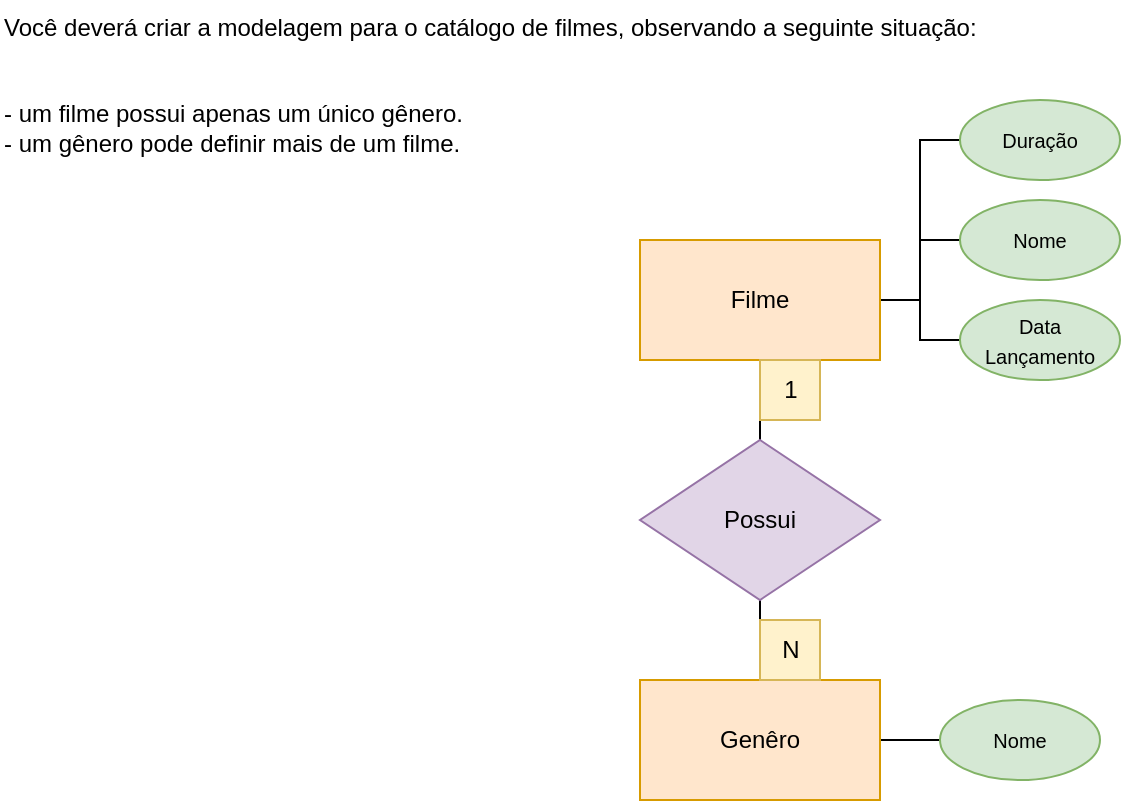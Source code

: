<mxfile version="21.6.5" type="device" pages="7">
  <diagram name="Exercício 1.0" id="_MilLpXzHNdtjUNH8scJ">
    <mxGraphModel dx="1750" dy="915" grid="1" gridSize="10" guides="1" tooltips="1" connect="1" arrows="1" fold="1" page="1" pageScale="1" pageWidth="827" pageHeight="1169" math="0" shadow="0">
      <root>
        <mxCell id="0" />
        <mxCell id="1" parent="0" />
        <mxCell id="G6lXipXRo0yH6Z6lHzOK-14" style="edgeStyle=orthogonalEdgeStyle;rounded=0;orthogonalLoop=1;jettySize=auto;html=1;entryX=0;entryY=0.5;entryDx=0;entryDy=0;endArrow=none;endFill=0;" parent="1" source="G6lXipXRo0yH6Z6lHzOK-1" target="G6lXipXRo0yH6Z6lHzOK-11" edge="1">
          <mxGeometry relative="1" as="geometry" />
        </mxCell>
        <mxCell id="G6lXipXRo0yH6Z6lHzOK-15" style="edgeStyle=orthogonalEdgeStyle;rounded=0;orthogonalLoop=1;jettySize=auto;html=1;entryX=0;entryY=0.5;entryDx=0;entryDy=0;endArrow=none;endFill=0;" parent="1" source="G6lXipXRo0yH6Z6lHzOK-1" target="G6lXipXRo0yH6Z6lHzOK-10" edge="1">
          <mxGeometry relative="1" as="geometry" />
        </mxCell>
        <mxCell id="G6lXipXRo0yH6Z6lHzOK-16" style="edgeStyle=orthogonalEdgeStyle;rounded=0;orthogonalLoop=1;jettySize=auto;html=1;entryX=0;entryY=0.5;entryDx=0;entryDy=0;endArrow=none;endFill=0;" parent="1" source="G6lXipXRo0yH6Z6lHzOK-1" target="G6lXipXRo0yH6Z6lHzOK-13" edge="1">
          <mxGeometry relative="1" as="geometry" />
        </mxCell>
        <mxCell id="G6lXipXRo0yH6Z6lHzOK-1" value="Filme" style="rounded=0;whiteSpace=wrap;html=1;fillColor=#ffe6cc;strokeColor=#d79b00;" parent="1" vertex="1">
          <mxGeometry x="360" y="220" width="120" height="60" as="geometry" />
        </mxCell>
        <mxCell id="G6lXipXRo0yH6Z6lHzOK-7" style="edgeStyle=orthogonalEdgeStyle;rounded=0;orthogonalLoop=1;jettySize=auto;html=1;entryX=0.5;entryY=1;entryDx=0;entryDy=0;endArrow=none;endFill=0;" parent="1" source="G6lXipXRo0yH6Z6lHzOK-2" target="G6lXipXRo0yH6Z6lHzOK-1" edge="1">
          <mxGeometry relative="1" as="geometry" />
        </mxCell>
        <mxCell id="G6lXipXRo0yH6Z6lHzOK-8" style="edgeStyle=orthogonalEdgeStyle;rounded=0;orthogonalLoop=1;jettySize=auto;html=1;exitX=0.5;exitY=1;exitDx=0;exitDy=0;entryX=0.5;entryY=0;entryDx=0;entryDy=0;endArrow=none;endFill=0;" parent="1" source="G6lXipXRo0yH6Z6lHzOK-2" target="G6lXipXRo0yH6Z6lHzOK-3" edge="1">
          <mxGeometry relative="1" as="geometry" />
        </mxCell>
        <mxCell id="G6lXipXRo0yH6Z6lHzOK-2" value="Possui" style="rhombus;whiteSpace=wrap;html=1;fillColor=#e1d5e7;strokeColor=#9673a6;" parent="1" vertex="1">
          <mxGeometry x="360" y="320" width="120" height="80" as="geometry" />
        </mxCell>
        <mxCell id="G6lXipXRo0yH6Z6lHzOK-18" style="edgeStyle=orthogonalEdgeStyle;rounded=0;orthogonalLoop=1;jettySize=auto;html=1;entryX=0;entryY=0.5;entryDx=0;entryDy=0;endArrow=none;endFill=0;" parent="1" source="G6lXipXRo0yH6Z6lHzOK-3" target="G6lXipXRo0yH6Z6lHzOK-17" edge="1">
          <mxGeometry relative="1" as="geometry" />
        </mxCell>
        <mxCell id="G6lXipXRo0yH6Z6lHzOK-3" value="Genêro" style="rounded=0;whiteSpace=wrap;html=1;fillColor=#ffe6cc;strokeColor=#d79b00;" parent="1" vertex="1">
          <mxGeometry x="360" y="440" width="120" height="60" as="geometry" />
        </mxCell>
        <mxCell id="G6lXipXRo0yH6Z6lHzOK-10" value="&lt;font style=&quot;font-size: 10px;&quot;&gt;Data Lançamento&lt;/font&gt;" style="ellipse;whiteSpace=wrap;html=1;fillColor=#d5e8d4;strokeColor=#82b366;" parent="1" vertex="1">
          <mxGeometry x="520" y="250" width="80" height="40" as="geometry" />
        </mxCell>
        <mxCell id="G6lXipXRo0yH6Z6lHzOK-11" value="&lt;font style=&quot;font-size: 10px;&quot;&gt;Nome&lt;/font&gt;" style="ellipse;whiteSpace=wrap;html=1;fillColor=#d5e8d4;strokeColor=#82b366;" parent="1" vertex="1">
          <mxGeometry x="520" y="200" width="80" height="40" as="geometry" />
        </mxCell>
        <mxCell id="G6lXipXRo0yH6Z6lHzOK-12" value="Você deverá criar a modelagem para o catálogo de filmes, observando a seguinte situação:&#xa;&#xa;&#xa;- um filme possui apenas um único gênero.&#xa;- um gênero pode definir mais de um filme." style="text;whiteSpace=wrap;" parent="1" vertex="1">
          <mxGeometry x="40" y="100" width="490" height="100" as="geometry" />
        </mxCell>
        <mxCell id="G6lXipXRo0yH6Z6lHzOK-13" value="&lt;span style=&quot;font-size: 10px;&quot;&gt;Duração&lt;/span&gt;" style="ellipse;whiteSpace=wrap;html=1;fillColor=#d5e8d4;strokeColor=#82b366;" parent="1" vertex="1">
          <mxGeometry x="520" y="150" width="80" height="40" as="geometry" />
        </mxCell>
        <mxCell id="G6lXipXRo0yH6Z6lHzOK-17" value="&lt;font style=&quot;font-size: 10px;&quot;&gt;Nome&lt;/font&gt;" style="ellipse;whiteSpace=wrap;html=1;fillColor=#d5e8d4;strokeColor=#82b366;" parent="1" vertex="1">
          <mxGeometry x="510" y="450" width="80" height="40" as="geometry" />
        </mxCell>
        <mxCell id="G6lXipXRo0yH6Z6lHzOK-19" value="1" style="text;html=1;align=center;verticalAlign=middle;resizable=0;points=[];autosize=1;strokeColor=#d6b656;fillColor=#fff2cc;" parent="1" vertex="1">
          <mxGeometry x="420" y="280" width="30" height="30" as="geometry" />
        </mxCell>
        <mxCell id="G6lXipXRo0yH6Z6lHzOK-20" value="N" style="text;html=1;align=center;verticalAlign=middle;resizable=0;points=[];autosize=1;strokeColor=#d6b656;fillColor=#fff2cc;" parent="1" vertex="1">
          <mxGeometry x="420" y="410" width="30" height="30" as="geometry" />
        </mxCell>
      </root>
    </mxGraphModel>
  </diagram>
  <diagram id="0at_4rakV3we78lnPThB" name="Exercício 1.1">
    <mxGraphModel dx="1500" dy="784" grid="1" gridSize="10" guides="1" tooltips="1" connect="1" arrows="1" fold="1" page="1" pageScale="1" pageWidth="827" pageHeight="1169" math="0" shadow="0">
      <root>
        <mxCell id="0" />
        <mxCell id="1" parent="0" />
        <mxCell id="7b-zn7ANZq6Qb3BuOmxf-1" value="Construa a modelagem que represente pessoas e seus dados, observando que:&#xa;&#xa;&#xa;- uma pessoa pode ter vários telefones e vários emails, porém, pode possuir somente uma CNH.&#xa;&#xa;&#xa;DQL&#xa;&#xa;&#xa;- listar as pessoas em ordem alfabética reversa, mostrando seus telefones, seus e-mails e suas CNHs" style="text;whiteSpace=wrap;" parent="1" vertex="1">
          <mxGeometry x="50" y="40" width="560" height="180" as="geometry" />
        </mxCell>
        <mxCell id="xHnOT9QTdaAPmauZby4j-7" style="edgeStyle=orthogonalEdgeStyle;rounded=0;orthogonalLoop=1;jettySize=auto;html=1;entryX=0;entryY=0.5;entryDx=0;entryDy=0;endArrow=none;endFill=0;" edge="1" parent="1" source="7b-zn7ANZq6Qb3BuOmxf-2" target="xHnOT9QTdaAPmauZby4j-6">
          <mxGeometry relative="1" as="geometry" />
        </mxCell>
        <mxCell id="xHnOT9QTdaAPmauZby4j-13" style="edgeStyle=orthogonalEdgeStyle;rounded=0;orthogonalLoop=1;jettySize=auto;html=1;entryX=0.5;entryY=1;entryDx=0;entryDy=0;endArrow=none;endFill=0;" edge="1" parent="1" source="7b-zn7ANZq6Qb3BuOmxf-2" target="xHnOT9QTdaAPmauZby4j-12">
          <mxGeometry relative="1" as="geometry" />
        </mxCell>
        <mxCell id="7b-zn7ANZq6Qb3BuOmxf-2" value="Pessoa" style="rounded=0;whiteSpace=wrap;html=1;fillColor=#ffe6cc;strokeColor=#d79b00;" parent="1" vertex="1">
          <mxGeometry x="60" y="310" width="160" height="80" as="geometry" />
        </mxCell>
        <mxCell id="7b-zn7ANZq6Qb3BuOmxf-6" style="edgeStyle=orthogonalEdgeStyle;rounded=0;orthogonalLoop=1;jettySize=auto;html=1;entryX=0.5;entryY=1;entryDx=0;entryDy=0;endArrow=none;endFill=0;" parent="1" source="7b-zn7ANZq6Qb3BuOmxf-4" target="7b-zn7ANZq6Qb3BuOmxf-2" edge="1">
          <mxGeometry relative="1" as="geometry" />
        </mxCell>
        <mxCell id="xHnOT9QTdaAPmauZby4j-3" style="edgeStyle=orthogonalEdgeStyle;rounded=0;orthogonalLoop=1;jettySize=auto;html=1;entryX=0.5;entryY=0;entryDx=0;entryDy=0;endArrow=none;endFill=0;" edge="1" parent="1" source="7b-zn7ANZq6Qb3BuOmxf-4" target="xHnOT9QTdaAPmauZby4j-1">
          <mxGeometry relative="1" as="geometry" />
        </mxCell>
        <mxCell id="7b-zn7ANZq6Qb3BuOmxf-4" value="Possuí" style="rhombus;whiteSpace=wrap;html=1;fillColor=#e1d5e7;strokeColor=#9673a6;" parent="1" vertex="1">
          <mxGeometry x="80" y="430" width="120" height="80" as="geometry" />
        </mxCell>
        <mxCell id="7b-zn7ANZq6Qb3BuOmxf-12" value="1" style="text;html=1;align=center;verticalAlign=middle;resizable=0;points=[];autosize=1;strokeColor=#d6b656;fillColor=#fff2cc;" parent="1" vertex="1">
          <mxGeometry x="150" y="390" width="30" height="30" as="geometry" />
        </mxCell>
        <mxCell id="xHnOT9QTdaAPmauZby4j-1" value="Telefone" style="rounded=0;whiteSpace=wrap;html=1;fillColor=#ffe6cc;strokeColor=#d79b00;" vertex="1" parent="1">
          <mxGeometry x="60" y="550" width="160" height="80" as="geometry" />
        </mxCell>
        <mxCell id="xHnOT9QTdaAPmauZby4j-5" value="n" style="text;html=1;align=center;verticalAlign=middle;resizable=0;points=[];autosize=1;strokeColor=#d6b656;fillColor=#fff2cc;" vertex="1" parent="1">
          <mxGeometry x="150" y="520" width="30" height="30" as="geometry" />
        </mxCell>
        <mxCell id="xHnOT9QTdaAPmauZby4j-9" style="edgeStyle=orthogonalEdgeStyle;rounded=0;orthogonalLoop=1;jettySize=auto;html=1;entryX=0;entryY=0.5;entryDx=0;entryDy=0;endArrow=none;endFill=0;" edge="1" parent="1" source="xHnOT9QTdaAPmauZby4j-6" target="xHnOT9QTdaAPmauZby4j-8">
          <mxGeometry relative="1" as="geometry" />
        </mxCell>
        <mxCell id="xHnOT9QTdaAPmauZby4j-6" value="Possuí" style="rhombus;whiteSpace=wrap;html=1;fillColor=#e1d5e7;strokeColor=#9673a6;" vertex="1" parent="1">
          <mxGeometry x="260" y="310" width="120" height="80" as="geometry" />
        </mxCell>
        <mxCell id="xHnOT9QTdaAPmauZby4j-8" value="Email" style="rounded=0;whiteSpace=wrap;html=1;fillColor=#ffe6cc;strokeColor=#d79b00;" vertex="1" parent="1">
          <mxGeometry x="420" y="310" width="160" height="80" as="geometry" />
        </mxCell>
        <mxCell id="xHnOT9QTdaAPmauZby4j-10" value="1" style="text;html=1;align=center;verticalAlign=middle;resizable=0;points=[];autosize=1;strokeColor=#d6b656;fillColor=#fff2cc;" vertex="1" parent="1">
          <mxGeometry x="220" y="360" width="30" height="30" as="geometry" />
        </mxCell>
        <mxCell id="xHnOT9QTdaAPmauZby4j-11" value="n" style="text;html=1;align=center;verticalAlign=middle;resizable=0;points=[];autosize=1;strokeColor=#d6b656;fillColor=#fff2cc;" vertex="1" parent="1">
          <mxGeometry x="390" y="360" width="30" height="30" as="geometry" />
        </mxCell>
        <mxCell id="xHnOT9QTdaAPmauZby4j-12" value="CNH" style="ellipse;whiteSpace=wrap;html=1;fillColor=#d5e8d4;strokeColor=#82b366;" vertex="1" parent="1">
          <mxGeometry x="105" y="230" width="70" height="40" as="geometry" />
        </mxCell>
      </root>
    </mxGraphModel>
  </diagram>
  <diagram id="8qWvO8jRTORzqstNcFLe" name="Exercício 1.2">
    <mxGraphModel dx="2927" dy="982" grid="1" gridSize="10" guides="1" tooltips="1" connect="1" arrows="1" fold="1" page="1" pageScale="1" pageWidth="827" pageHeight="1169" math="0" shadow="0">
      <root>
        <mxCell id="0" />
        <mxCell id="1" parent="0" />
        <mxCell id="9279Y2dlnWFJtDddr8eM-1" value="Construa o Modelo Entidade Relacionamento considerando o seguinte cenário:&#xa;&#xa;&#xa;- uma empresa possui vários veículos&#xa;- um veículo possui marca(gm, ford, fiat), modelo(onix, fiesta, argo) e placa&#xa;- um cliente (cpf, nome) aluga um ou mais veículos&#xa;&#xa;&#xa;DML&#xa;&#xa;&#xa;- um registro de aluguel deve conter qual cliente alugou, o veículo alugado, data de retirada e data de devolução&#xa;&#xa;&#xa;&#xa;&#xa;DQL&#xa;&#xa;&#xa;- listar todos os alugueis mostrando as datas de início e fim, o nome do cliente que alugou e nome do modelo do carro&#xa;- listar os alugueis de um determinado cliente mostrando seu nome, as datas de início e fim e o nome do modelo do carro" style="text;whiteSpace=wrap;" parent="1" vertex="1">
          <mxGeometry x="40" y="40" width="560" height="370" as="geometry" />
        </mxCell>
        <mxCell id="9279Y2dlnWFJtDddr8eM-5" style="edgeStyle=orthogonalEdgeStyle;rounded=0;orthogonalLoop=1;jettySize=auto;html=1;endArrow=none;endFill=0;" parent="1" source="9279Y2dlnWFJtDddr8eM-2" target="9279Y2dlnWFJtDddr8eM-3" edge="1">
          <mxGeometry relative="1" as="geometry" />
        </mxCell>
        <mxCell id="9279Y2dlnWFJtDddr8eM-2" value="Empresa" style="rounded=0;whiteSpace=wrap;html=1;fillColor=#ffe6cc;strokeColor=#d79b00;" parent="1" vertex="1">
          <mxGeometry x="400" y="410" width="120" height="80" as="geometry" />
        </mxCell>
        <mxCell id="9279Y2dlnWFJtDddr8eM-6" style="edgeStyle=orthogonalEdgeStyle;rounded=0;orthogonalLoop=1;jettySize=auto;html=1;entryX=0.5;entryY=0;entryDx=0;entryDy=0;endArrow=none;endFill=0;" parent="1" source="9279Y2dlnWFJtDddr8eM-3" target="9279Y2dlnWFJtDddr8eM-4" edge="1">
          <mxGeometry relative="1" as="geometry" />
        </mxCell>
        <mxCell id="9279Y2dlnWFJtDddr8eM-3" value="Possuí" style="rhombus;whiteSpace=wrap;html=1;fillColor=#e1d5e7;strokeColor=#9673a6;" parent="1" vertex="1">
          <mxGeometry x="400" y="530" width="120" height="80" as="geometry" />
        </mxCell>
        <mxCell id="GcBuf2Ccoyu3AMxnFYP--5" style="edgeStyle=orthogonalEdgeStyle;rounded=0;orthogonalLoop=1;jettySize=auto;html=1;entryX=0.5;entryY=0;entryDx=0;entryDy=0;endArrow=none;endFill=0;" edge="1" parent="1" source="9279Y2dlnWFJtDddr8eM-4" target="GcBuf2Ccoyu3AMxnFYP--4">
          <mxGeometry relative="1" as="geometry" />
        </mxCell>
        <mxCell id="GcBuf2Ccoyu3AMxnFYP--7" style="edgeStyle=orthogonalEdgeStyle;rounded=0;orthogonalLoop=1;jettySize=auto;html=1;entryX=0;entryY=0.5;entryDx=0;entryDy=0;endArrow=none;endFill=0;" edge="1" parent="1" target="GcBuf2Ccoyu3AMxnFYP--3">
          <mxGeometry relative="1" as="geometry">
            <mxPoint x="510" y="728.0" as="sourcePoint" />
          </mxGeometry>
        </mxCell>
        <mxCell id="GcBuf2Ccoyu3AMxnFYP--22" style="edgeStyle=orthogonalEdgeStyle;rounded=0;orthogonalLoop=1;jettySize=auto;html=1;entryX=0;entryY=0.5;entryDx=0;entryDy=0;endArrow=none;endFill=0;" edge="1" parent="1" source="9279Y2dlnWFJtDddr8eM-4" target="GcBuf2Ccoyu3AMxnFYP--21">
          <mxGeometry relative="1" as="geometry">
            <Array as="points">
              <mxPoint x="550" y="660" />
              <mxPoint x="550" y="640" />
            </Array>
          </mxGeometry>
        </mxCell>
        <mxCell id="9279Y2dlnWFJtDddr8eM-4" value="Veículos" style="rounded=0;whiteSpace=wrap;html=1;fillColor=#ffe6cc;strokeColor=#d79b00;" parent="1" vertex="1">
          <mxGeometry x="400" y="650" width="120" height="80" as="geometry" />
        </mxCell>
        <mxCell id="9279Y2dlnWFJtDddr8eM-14" style="edgeStyle=orthogonalEdgeStyle;rounded=0;orthogonalLoop=1;jettySize=auto;html=1;entryX=0.5;entryY=1;entryDx=0;entryDy=0;endArrow=none;endFill=0;" parent="1" source="9279Y2dlnWFJtDddr8eM-7" target="9279Y2dlnWFJtDddr8eM-11" edge="1">
          <mxGeometry relative="1" as="geometry" />
        </mxCell>
        <mxCell id="9279Y2dlnWFJtDddr8eM-15" style="edgeStyle=orthogonalEdgeStyle;rounded=0;orthogonalLoop=1;jettySize=auto;html=1;entryX=0.5;entryY=1;entryDx=0;entryDy=0;endArrow=none;endFill=0;" parent="1" source="9279Y2dlnWFJtDddr8eM-7" target="9279Y2dlnWFJtDddr8eM-12" edge="1">
          <mxGeometry relative="1" as="geometry" />
        </mxCell>
        <mxCell id="9279Y2dlnWFJtDddr8eM-7" value="Cliente" style="rounded=0;whiteSpace=wrap;html=1;fillColor=#ffe6cc;strokeColor=#d79b00;" parent="1" vertex="1">
          <mxGeometry x="-280" y="650" width="120" height="80" as="geometry" />
        </mxCell>
        <mxCell id="9279Y2dlnWFJtDddr8eM-9" style="edgeStyle=orthogonalEdgeStyle;rounded=0;orthogonalLoop=1;jettySize=auto;html=1;entryX=0;entryY=0.5;entryDx=0;entryDy=0;endArrow=none;endFill=0;" parent="1" target="9279Y2dlnWFJtDddr8eM-4" edge="1">
          <mxGeometry relative="1" as="geometry">
            <mxPoint x="360" y="690.0" as="sourcePoint" />
          </mxGeometry>
        </mxCell>
        <mxCell id="9279Y2dlnWFJtDddr8eM-11" value="Nome" style="ellipse;whiteSpace=wrap;html=1;fillColor=#d5e8d4;strokeColor=#82b366;" parent="1" vertex="1">
          <mxGeometry x="-320" y="563" width="80" height="40" as="geometry" />
        </mxCell>
        <mxCell id="9279Y2dlnWFJtDddr8eM-12" value="CPF" style="ellipse;whiteSpace=wrap;html=1;fillColor=#d5e8d4;strokeColor=#82b366;" parent="1" vertex="1">
          <mxGeometry x="-200" y="563" width="80" height="40" as="geometry" />
        </mxCell>
        <mxCell id="9279Y2dlnWFJtDddr8eM-22" value="1" style="text;html=1;align=center;verticalAlign=middle;resizable=0;points=[];autosize=1;strokeColor=#d6b656;fillColor=#fff2cc;" parent="1" vertex="1">
          <mxGeometry x="465" y="490" width="30" height="30" as="geometry" />
        </mxCell>
        <mxCell id="9279Y2dlnWFJtDddr8eM-23" value="n" style="text;html=1;align=center;verticalAlign=middle;resizable=0;points=[];autosize=1;strokeColor=#d6b656;fillColor=#fff2cc;" parent="1" vertex="1">
          <mxGeometry x="465" y="620" width="30" height="30" as="geometry" />
        </mxCell>
        <mxCell id="9279Y2dlnWFJtDddr8eM-28" value="1" style="text;html=1;align=center;verticalAlign=middle;resizable=0;points=[];autosize=1;strokeColor=#d6b656;fillColor=#fff2cc;" parent="1" vertex="1">
          <mxGeometry x="-160" y="651" width="30" height="30" as="geometry" />
        </mxCell>
        <mxCell id="9279Y2dlnWFJtDddr8eM-29" value="1" style="text;html=1;align=center;verticalAlign=middle;resizable=0;points=[];autosize=1;strokeColor=#d6b656;fillColor=#fff2cc;" parent="1" vertex="1">
          <mxGeometry x="370" y="658" width="30" height="30" as="geometry" />
        </mxCell>
        <mxCell id="GcBuf2Ccoyu3AMxnFYP--12" style="edgeStyle=orthogonalEdgeStyle;rounded=0;orthogonalLoop=1;jettySize=auto;html=1;entryX=0.5;entryY=0;entryDx=0;entryDy=0;endArrow=none;endFill=0;" edge="1" parent="1" source="GcBuf2Ccoyu3AMxnFYP--1" target="GcBuf2Ccoyu3AMxnFYP--10">
          <mxGeometry relative="1" as="geometry" />
        </mxCell>
        <mxCell id="GcBuf2Ccoyu3AMxnFYP--13" style="edgeStyle=orthogonalEdgeStyle;rounded=0;orthogonalLoop=1;jettySize=auto;html=1;entryX=0.5;entryY=0;entryDx=0;entryDy=0;endArrow=none;endFill=0;" edge="1" parent="1" source="GcBuf2Ccoyu3AMxnFYP--1" target="GcBuf2Ccoyu3AMxnFYP--11">
          <mxGeometry relative="1" as="geometry" />
        </mxCell>
        <mxCell id="GcBuf2Ccoyu3AMxnFYP--14" style="edgeStyle=orthogonalEdgeStyle;rounded=0;orthogonalLoop=1;jettySize=auto;html=1;entryX=0.5;entryY=0;entryDx=0;entryDy=0;endArrow=none;endFill=0;" edge="1" parent="1" source="GcBuf2Ccoyu3AMxnFYP--1" target="GcBuf2Ccoyu3AMxnFYP--9">
          <mxGeometry relative="1" as="geometry" />
        </mxCell>
        <mxCell id="GcBuf2Ccoyu3AMxnFYP--1" value="Modelo" style="rounded=0;whiteSpace=wrap;html=1;fillColor=#ffe6cc;strokeColor=#d79b00;" vertex="1" parent="1">
          <mxGeometry x="400" y="880" width="120" height="80" as="geometry" />
        </mxCell>
        <mxCell id="GcBuf2Ccoyu3AMxnFYP--18" style="edgeStyle=orthogonalEdgeStyle;rounded=0;orthogonalLoop=1;jettySize=auto;html=1;entryX=0;entryY=0.5;entryDx=0;entryDy=0;endArrow=none;endFill=0;" edge="1" parent="1" source="GcBuf2Ccoyu3AMxnFYP--2" target="GcBuf2Ccoyu3AMxnFYP--15">
          <mxGeometry relative="1" as="geometry" />
        </mxCell>
        <mxCell id="GcBuf2Ccoyu3AMxnFYP--19" style="edgeStyle=orthogonalEdgeStyle;rounded=0;orthogonalLoop=1;jettySize=auto;html=1;entryX=0;entryY=0.5;entryDx=0;entryDy=0;endArrow=none;endFill=0;" edge="1" parent="1" source="GcBuf2Ccoyu3AMxnFYP--2" target="GcBuf2Ccoyu3AMxnFYP--17">
          <mxGeometry relative="1" as="geometry" />
        </mxCell>
        <mxCell id="GcBuf2Ccoyu3AMxnFYP--20" style="edgeStyle=orthogonalEdgeStyle;rounded=0;orthogonalLoop=1;jettySize=auto;html=1;entryX=0;entryY=0.5;entryDx=0;entryDy=0;endArrow=none;endFill=0;" edge="1" parent="1" source="GcBuf2Ccoyu3AMxnFYP--2" target="GcBuf2Ccoyu3AMxnFYP--16">
          <mxGeometry relative="1" as="geometry" />
        </mxCell>
        <mxCell id="GcBuf2Ccoyu3AMxnFYP--2" value="Marca" style="rounded=0;whiteSpace=wrap;html=1;fillColor=#ffe6cc;strokeColor=#d79b00;" vertex="1" parent="1">
          <mxGeometry x="710" y="688" width="120" height="80" as="geometry" />
        </mxCell>
        <mxCell id="GcBuf2Ccoyu3AMxnFYP--8" style="edgeStyle=orthogonalEdgeStyle;rounded=0;orthogonalLoop=1;jettySize=auto;html=1;entryX=0;entryY=0.5;entryDx=0;entryDy=0;endArrow=none;endFill=0;" edge="1" parent="1" source="GcBuf2Ccoyu3AMxnFYP--3" target="GcBuf2Ccoyu3AMxnFYP--2">
          <mxGeometry relative="1" as="geometry" />
        </mxCell>
        <mxCell id="GcBuf2Ccoyu3AMxnFYP--3" value="Possui" style="rhombus;whiteSpace=wrap;html=1;fillColor=#e1d5e7;strokeColor=#9673a6;" vertex="1" parent="1">
          <mxGeometry x="550" y="688" width="120" height="80" as="geometry" />
        </mxCell>
        <mxCell id="GcBuf2Ccoyu3AMxnFYP--6" style="edgeStyle=orthogonalEdgeStyle;rounded=0;orthogonalLoop=1;jettySize=auto;html=1;entryX=0.5;entryY=0;entryDx=0;entryDy=0;endArrow=none;endFill=0;" edge="1" parent="1" source="GcBuf2Ccoyu3AMxnFYP--4" target="GcBuf2Ccoyu3AMxnFYP--1">
          <mxGeometry relative="1" as="geometry" />
        </mxCell>
        <mxCell id="GcBuf2Ccoyu3AMxnFYP--4" value="Possui" style="rhombus;whiteSpace=wrap;html=1;fillColor=#e1d5e7;strokeColor=#9673a6;" vertex="1" parent="1">
          <mxGeometry x="400" y="760" width="120" height="80" as="geometry" />
        </mxCell>
        <mxCell id="GcBuf2Ccoyu3AMxnFYP--9" value="Onix" style="ellipse;whiteSpace=wrap;html=1;fillColor=#d5e8d4;strokeColor=#82b366;" vertex="1" parent="1">
          <mxGeometry x="320" y="1000" width="80" height="40" as="geometry" />
        </mxCell>
        <mxCell id="GcBuf2Ccoyu3AMxnFYP--10" value="Fiesta" style="ellipse;whiteSpace=wrap;html=1;fillColor=#d5e8d4;strokeColor=#82b366;" vertex="1" parent="1">
          <mxGeometry x="420" y="1000" width="80" height="40" as="geometry" />
        </mxCell>
        <mxCell id="GcBuf2Ccoyu3AMxnFYP--11" value="Argo" style="ellipse;whiteSpace=wrap;html=1;fillColor=#d5e8d4;strokeColor=#82b366;" vertex="1" parent="1">
          <mxGeometry x="520" y="1000" width="80" height="40" as="geometry" />
        </mxCell>
        <mxCell id="GcBuf2Ccoyu3AMxnFYP--15" value="GM" style="ellipse;whiteSpace=wrap;html=1;fillColor=#d5e8d4;strokeColor=#82b366;" vertex="1" parent="1">
          <mxGeometry x="880" y="708" width="80" height="40" as="geometry" />
        </mxCell>
        <mxCell id="GcBuf2Ccoyu3AMxnFYP--16" value="Ford" style="ellipse;whiteSpace=wrap;html=1;fillColor=#d5e8d4;strokeColor=#82b366;" vertex="1" parent="1">
          <mxGeometry x="880" y="748" width="80" height="40" as="geometry" />
        </mxCell>
        <mxCell id="GcBuf2Ccoyu3AMxnFYP--17" value="Fiat" style="ellipse;whiteSpace=wrap;html=1;fillColor=#d5e8d4;strokeColor=#82b366;" vertex="1" parent="1">
          <mxGeometry x="880" y="668" width="80" height="40" as="geometry" />
        </mxCell>
        <mxCell id="GcBuf2Ccoyu3AMxnFYP--21" value="Placa" style="ellipse;whiteSpace=wrap;html=1;fillColor=#d5e8d4;strokeColor=#82b366;" vertex="1" parent="1">
          <mxGeometry x="580" y="620" width="80" height="40" as="geometry" />
        </mxCell>
        <mxCell id="GcBuf2Ccoyu3AMxnFYP--23" value="n" style="text;html=1;align=center;verticalAlign=middle;resizable=0;points=[];autosize=1;strokeColor=#d6b656;fillColor=#fff2cc;" vertex="1" parent="1">
          <mxGeometry x="520" y="690" width="30" height="30" as="geometry" />
        </mxCell>
        <mxCell id="GcBuf2Ccoyu3AMxnFYP--24" value="1" style="text;html=1;align=center;verticalAlign=middle;resizable=0;points=[];autosize=1;strokeColor=#d6b656;fillColor=#fff2cc;" vertex="1" parent="1">
          <mxGeometry x="680" y="688" width="30" height="30" as="geometry" />
        </mxCell>
        <mxCell id="GcBuf2Ccoyu3AMxnFYP--25" value="n" style="text;html=1;align=center;verticalAlign=middle;resizable=0;points=[];autosize=1;strokeColor=#d6b656;fillColor=#fff2cc;" vertex="1" parent="1">
          <mxGeometry x="465" y="730" width="30" height="30" as="geometry" />
        </mxCell>
        <mxCell id="GcBuf2Ccoyu3AMxnFYP--26" value="1" style="text;html=1;align=center;verticalAlign=middle;resizable=0;points=[];autosize=1;strokeColor=#d6b656;fillColor=#fff2cc;" vertex="1" parent="1">
          <mxGeometry x="465" y="850" width="30" height="30" as="geometry" />
        </mxCell>
        <mxCell id="GcBuf2Ccoyu3AMxnFYP--27" value="Aluguel" style="rounded=0;whiteSpace=wrap;html=1;fillColor=#ffe6cc;strokeColor=#d79b00;" vertex="1" parent="1">
          <mxGeometry x="80" y="650" width="120" height="80" as="geometry" />
        </mxCell>
        <mxCell id="GcBuf2Ccoyu3AMxnFYP--30" style="edgeStyle=orthogonalEdgeStyle;rounded=0;orthogonalLoop=1;jettySize=auto;html=1;endArrow=none;endFill=0;" edge="1" parent="1" source="GcBuf2Ccoyu3AMxnFYP--28" target="GcBuf2Ccoyu3AMxnFYP--27">
          <mxGeometry relative="1" as="geometry" />
        </mxCell>
        <mxCell id="GcBuf2Ccoyu3AMxnFYP--28" value="Possuí" style="rhombus;whiteSpace=wrap;html=1;fillColor=#e1d5e7;strokeColor=#9673a6;" vertex="1" parent="1">
          <mxGeometry x="240" y="650" width="120" height="80" as="geometry" />
        </mxCell>
        <mxCell id="GcBuf2Ccoyu3AMxnFYP--32" style="edgeStyle=orthogonalEdgeStyle;rounded=0;orthogonalLoop=1;jettySize=auto;html=1;entryX=0;entryY=0.5;entryDx=0;entryDy=0;endArrow=none;endFill=0;" edge="1" parent="1" source="GcBuf2Ccoyu3AMxnFYP--31" target="GcBuf2Ccoyu3AMxnFYP--27">
          <mxGeometry relative="1" as="geometry" />
        </mxCell>
        <mxCell id="GcBuf2Ccoyu3AMxnFYP--33" style="edgeStyle=orthogonalEdgeStyle;rounded=0;orthogonalLoop=1;jettySize=auto;html=1;entryX=1;entryY=0.5;entryDx=0;entryDy=0;endArrow=none;endFill=0;" edge="1" parent="1" source="GcBuf2Ccoyu3AMxnFYP--31" target="9279Y2dlnWFJtDddr8eM-7">
          <mxGeometry relative="1" as="geometry" />
        </mxCell>
        <mxCell id="GcBuf2Ccoyu3AMxnFYP--31" value="Possuí" style="rhombus;whiteSpace=wrap;html=1;fillColor=#e1d5e7;strokeColor=#9673a6;" vertex="1" parent="1">
          <mxGeometry x="-80" y="650" width="120" height="80" as="geometry" />
        </mxCell>
        <mxCell id="GcBuf2Ccoyu3AMxnFYP--34" value="n" style="text;html=1;align=center;verticalAlign=middle;resizable=0;points=[];autosize=1;strokeColor=#d6b656;fillColor=#fff2cc;" vertex="1" parent="1">
          <mxGeometry x="200" y="658" width="30" height="30" as="geometry" />
        </mxCell>
        <mxCell id="GcBuf2Ccoyu3AMxnFYP--35" value="n" style="text;html=1;align=center;verticalAlign=middle;resizable=0;points=[];autosize=1;strokeColor=#d6b656;fillColor=#fff2cc;" vertex="1" parent="1">
          <mxGeometry x="50" y="658" width="30" height="30" as="geometry" />
        </mxCell>
      </root>
    </mxGraphModel>
  </diagram>
  <diagram id="7YqHkjPcy5GHn5s1zZcq" name="Exercício 1.3">
    <mxGraphModel dx="1235" dy="646" grid="1" gridSize="10" guides="1" tooltips="1" connect="1" arrows="1" fold="1" page="1" pageScale="1" pageWidth="827" pageHeight="1169" math="0" shadow="0">
      <root>
        <mxCell id="0" />
        <mxCell id="1" parent="0" />
        <mxCell id="nDyF00STvOVcWpDJN21p-1" value="Uma clínica veterinária deseja cadastrar os pets que são atendidos em seu local.&#xa;&#xa;&#xa;- a clínica contém um endereço;&#xa;- os pets deverão ter nome, data de nascimento, tipo de pet;&#xa;- os pets deverão ter raça;&#xa;- os pets deverão ter donos;&#xa;- a clínica deseja cadastrar seus veterinários e todo atendimento de pet será feito por um veterinário;&#xa;&#xa;&#xa;DML&#xa;&#xa;&#xa;- cada atendimento deve registrar qual veterinário atendeu, qual pet foi atendido, descrição da consulta e data da consulta&#xa;&#xa;&#xa;DQL&#xa;&#xa;&#xa;- listar todos os veterinários (nome e CRMV) de uma clínica (razão social)&#xa;- listar todas as raças que começam com a letra S&#xa;- listar todos os tipos de pet que terminam com a letra O&#xa;- listar todos os pets mostrando os nomes dos seus donos&#xa;- listar todos os atendimentos mostrando o nome do veterinário que atendeu, o nome, a raça e o tipo do pet que foi atendido, o nome do dono do pet e o nome da clínica onde o pet foi atendido" style="text;whiteSpace=wrap;" parent="1" vertex="1">
          <mxGeometry x="35" y="150" width="560" height="410" as="geometry" />
        </mxCell>
        <mxCell id="oYOmfbtj0ZOXrMESxxdo-28" style="edgeStyle=orthogonalEdgeStyle;rounded=0;orthogonalLoop=1;jettySize=auto;html=1;entryX=0.5;entryY=0;entryDx=0;entryDy=0;endArrow=none;endFill=0;" edge="1" parent="1" source="nDyF00STvOVcWpDJN21p-3" target="oYOmfbtj0ZOXrMESxxdo-27">
          <mxGeometry relative="1" as="geometry" />
        </mxCell>
        <mxCell id="nDyF00STvOVcWpDJN21p-3" value="Clínica" style="rounded=0;whiteSpace=wrap;html=1;fillColor=#ffe6cc;strokeColor=#d79b00;" parent="1" vertex="1">
          <mxGeometry x="674" y="490" width="120" height="80" as="geometry" />
        </mxCell>
        <mxCell id="nDyF00STvOVcWpDJN21p-12" style="edgeStyle=orthogonalEdgeStyle;rounded=0;orthogonalLoop=1;jettySize=auto;html=1;entryX=0.5;entryY=1;entryDx=0;entryDy=0;endArrow=none;endFill=0;" parent="1" source="nDyF00STvOVcWpDJN21p-6" edge="1">
          <mxGeometry relative="1" as="geometry">
            <mxPoint x="380" y="520" as="targetPoint" />
          </mxGeometry>
        </mxCell>
        <mxCell id="nDyF00STvOVcWpDJN21p-13" style="edgeStyle=orthogonalEdgeStyle;rounded=0;orthogonalLoop=1;jettySize=auto;html=1;entryX=0.5;entryY=1;entryDx=0;entryDy=0;endArrow=none;endFill=0;" parent="1" source="nDyF00STvOVcWpDJN21p-6" edge="1">
          <mxGeometry relative="1" as="geometry">
            <mxPoint x="460" y="520" as="targetPoint" />
          </mxGeometry>
        </mxCell>
        <mxCell id="oYOmfbtj0ZOXrMESxxdo-13" style="edgeStyle=orthogonalEdgeStyle;rounded=0;orthogonalLoop=1;jettySize=auto;html=1;entryX=1;entryY=0.5;entryDx=0;entryDy=0;endArrow=none;endFill=0;" edge="1" parent="1" source="mbJqJyFQEeLSH4pm87oj-2" target="oYOmfbtj0ZOXrMESxxdo-11">
          <mxGeometry relative="1" as="geometry">
            <Array as="points">
              <mxPoint x="340" y="1030" />
              <mxPoint x="340" y="1090" />
            </Array>
          </mxGeometry>
        </mxCell>
        <mxCell id="oYOmfbtj0ZOXrMESxxdo-19" style="edgeStyle=orthogonalEdgeStyle;rounded=0;orthogonalLoop=1;jettySize=auto;html=1;entryX=0.5;entryY=0;entryDx=0;entryDy=0;endArrow=none;endFill=0;" edge="1" parent="1" target="oYOmfbtj0ZOXrMESxxdo-18">
          <mxGeometry relative="1" as="geometry">
            <mxPoint x="374.0" y="1050" as="sourcePoint" />
          </mxGeometry>
        </mxCell>
        <mxCell id="oYOmfbtj0ZOXrMESxxdo-23" style="edgeStyle=orthogonalEdgeStyle;rounded=0;orthogonalLoop=1;jettySize=auto;html=1;entryX=0.5;entryY=1;entryDx=0;entryDy=0;endArrow=none;endFill=0;" edge="1" parent="1" source="mbJqJyFQEeLSH4pm87oj-2" target="oYOmfbtj0ZOXrMESxxdo-7">
          <mxGeometry relative="1" as="geometry" />
        </mxCell>
        <mxCell id="oYOmfbtj0ZOXrMESxxdo-24" style="edgeStyle=orthogonalEdgeStyle;rounded=0;orthogonalLoop=1;jettySize=auto;html=1;entryX=0.5;entryY=1;entryDx=0;entryDy=0;endArrow=none;endFill=0;" edge="1" parent="1" source="mbJqJyFQEeLSH4pm87oj-2" target="oYOmfbtj0ZOXrMESxxdo-6">
          <mxGeometry relative="1" as="geometry" />
        </mxCell>
        <mxCell id="oYOmfbtj0ZOXrMESxxdo-38" style="edgeStyle=orthogonalEdgeStyle;rounded=0;orthogonalLoop=1;jettySize=auto;html=1;entryX=1;entryY=0.5;entryDx=0;entryDy=0;endArrow=none;endFill=0;" edge="1" parent="1" source="mbJqJyFQEeLSH4pm87oj-2" target="oYOmfbtj0ZOXrMESxxdo-10">
          <mxGeometry relative="1" as="geometry" />
        </mxCell>
        <mxCell id="mbJqJyFQEeLSH4pm87oj-2" value="Pets" style="rounded=0;whiteSpace=wrap;html=1;fillColor=#ffe6cc;strokeColor=#d79b00;" parent="1" vertex="1">
          <mxGeometry x="354" y="970" width="120" height="80" as="geometry" />
        </mxCell>
        <mxCell id="oYOmfbtj0ZOXrMESxxdo-5" style="edgeStyle=orthogonalEdgeStyle;rounded=0;orthogonalLoop=1;jettySize=auto;html=1;entryX=0.5;entryY=0;entryDx=0;entryDy=0;endArrow=none;endFill=0;" edge="1" parent="1" source="oYOmfbtj0ZOXrMESxxdo-4" target="nDyF00STvOVcWpDJN21p-3">
          <mxGeometry relative="1" as="geometry" />
        </mxCell>
        <mxCell id="oYOmfbtj0ZOXrMESxxdo-4" value="Endereço" style="ellipse;whiteSpace=wrap;html=1;fillColor=#d5e8d4;strokeColor=#82b366;" vertex="1" parent="1">
          <mxGeometry x="694" y="410" width="80" height="40" as="geometry" />
        </mxCell>
        <mxCell id="oYOmfbtj0ZOXrMESxxdo-6" value="Nome" style="ellipse;whiteSpace=wrap;html=1;fillColor=#d5e8d4;strokeColor=#82b366;" vertex="1" parent="1">
          <mxGeometry x="414" y="890" width="80" height="40" as="geometry" />
        </mxCell>
        <mxCell id="oYOmfbtj0ZOXrMESxxdo-7" value="Data Nascimento" style="ellipse;whiteSpace=wrap;html=1;fillColor=#d5e8d4;strokeColor=#82b366;" vertex="1" parent="1">
          <mxGeometry x="324" y="890" width="80" height="40" as="geometry" />
        </mxCell>
        <mxCell id="oYOmfbtj0ZOXrMESxxdo-8" value="Tipo Pet" style="rounded=0;whiteSpace=wrap;html=1;fillColor=#ffe6cc;strokeColor=#d79b00;" vertex="1" parent="1">
          <mxGeometry x="34" y="930" width="120" height="80" as="geometry" />
        </mxCell>
        <mxCell id="oYOmfbtj0ZOXrMESxxdo-9" value="Raça" style="rounded=0;whiteSpace=wrap;html=1;fillColor=#ffe6cc;strokeColor=#d79b00;" vertex="1" parent="1">
          <mxGeometry x="34" y="1050" width="120" height="80" as="geometry" />
        </mxCell>
        <mxCell id="oYOmfbtj0ZOXrMESxxdo-14" style="edgeStyle=orthogonalEdgeStyle;rounded=0;orthogonalLoop=1;jettySize=auto;html=1;entryX=1;entryY=0.5;entryDx=0;entryDy=0;endArrow=none;endFill=0;" edge="1" parent="1" source="oYOmfbtj0ZOXrMESxxdo-10" target="oYOmfbtj0ZOXrMESxxdo-8">
          <mxGeometry relative="1" as="geometry" />
        </mxCell>
        <mxCell id="oYOmfbtj0ZOXrMESxxdo-10" value="Possui" style="rhombus;whiteSpace=wrap;html=1;fillColor=#e1d5e7;strokeColor=#9673a6;" vertex="1" parent="1">
          <mxGeometry x="194" y="930" width="120" height="80" as="geometry" />
        </mxCell>
        <mxCell id="oYOmfbtj0ZOXrMESxxdo-15" style="edgeStyle=orthogonalEdgeStyle;rounded=0;orthogonalLoop=1;jettySize=auto;html=1;entryX=1;entryY=0.5;entryDx=0;entryDy=0;endArrow=none;endFill=0;" edge="1" parent="1" source="oYOmfbtj0ZOXrMESxxdo-11" target="oYOmfbtj0ZOXrMESxxdo-9">
          <mxGeometry relative="1" as="geometry" />
        </mxCell>
        <mxCell id="oYOmfbtj0ZOXrMESxxdo-11" value="Possui" style="rhombus;whiteSpace=wrap;html=1;fillColor=#e1d5e7;strokeColor=#9673a6;" vertex="1" parent="1">
          <mxGeometry x="194" y="1050" width="120" height="80" as="geometry" />
        </mxCell>
        <mxCell id="oYOmfbtj0ZOXrMESxxdo-21" style="edgeStyle=orthogonalEdgeStyle;rounded=0;orthogonalLoop=1;jettySize=auto;html=1;entryX=0.5;entryY=0;entryDx=0;entryDy=0;endArrow=none;endFill=0;" edge="1" parent="1" source="oYOmfbtj0ZOXrMESxxdo-18" target="oYOmfbtj0ZOXrMESxxdo-20">
          <mxGeometry relative="1" as="geometry" />
        </mxCell>
        <mxCell id="oYOmfbtj0ZOXrMESxxdo-18" value="Possui" style="rhombus;whiteSpace=wrap;html=1;fillColor=#e1d5e7;strokeColor=#9673a6;" vertex="1" parent="1">
          <mxGeometry x="314" y="1090" width="120" height="80" as="geometry" />
        </mxCell>
        <mxCell id="oYOmfbtj0ZOXrMESxxdo-20" value="Dono" style="rounded=0;whiteSpace=wrap;html=1;fillColor=#ffe6cc;strokeColor=#d79b00;" vertex="1" parent="1">
          <mxGeometry x="314" y="1210" width="120" height="80" as="geometry" />
        </mxCell>
        <mxCell id="oYOmfbtj0ZOXrMESxxdo-29" style="edgeStyle=orthogonalEdgeStyle;rounded=0;orthogonalLoop=1;jettySize=auto;html=1;entryX=0.5;entryY=0;entryDx=0;entryDy=0;endArrow=none;endFill=0;" edge="1" parent="1" source="oYOmfbtj0ZOXrMESxxdo-27">
          <mxGeometry relative="1" as="geometry">
            <mxPoint x="734" y="730" as="targetPoint" />
          </mxGeometry>
        </mxCell>
        <mxCell id="oYOmfbtj0ZOXrMESxxdo-27" value="Cadastrar" style="rhombus;whiteSpace=wrap;html=1;fillColor=#e1d5e7;strokeColor=#9673a6;" vertex="1" parent="1">
          <mxGeometry x="674" y="610" width="120" height="80" as="geometry" />
        </mxCell>
        <mxCell id="oYOmfbtj0ZOXrMESxxdo-33" style="edgeStyle=orthogonalEdgeStyle;rounded=0;orthogonalLoop=1;jettySize=auto;html=1;entryX=0.5;entryY=0;entryDx=0;entryDy=0;endArrow=none;endFill=0;" edge="1" parent="1" source="oYOmfbtj0ZOXrMESxxdo-30" target="oYOmfbtj0ZOXrMESxxdo-31">
          <mxGeometry relative="1" as="geometry" />
        </mxCell>
        <mxCell id="oYOmfbtj0ZOXrMESxxdo-30" value="Veterinário" style="rounded=0;whiteSpace=wrap;html=1;fillColor=#ffe6cc;strokeColor=#d79b00;" vertex="1" parent="1">
          <mxGeometry x="674" y="730" width="120" height="80" as="geometry" />
        </mxCell>
        <mxCell id="oYOmfbtj0ZOXrMESxxdo-34" style="edgeStyle=orthogonalEdgeStyle;rounded=0;orthogonalLoop=1;jettySize=auto;html=1;entryX=0.5;entryY=0;entryDx=0;entryDy=0;endArrow=none;endFill=0;" edge="1" parent="1" source="oYOmfbtj0ZOXrMESxxdo-31" target="oYOmfbtj0ZOXrMESxxdo-32">
          <mxGeometry relative="1" as="geometry" />
        </mxCell>
        <mxCell id="oYOmfbtj0ZOXrMESxxdo-31" value="Possui" style="rhombus;whiteSpace=wrap;html=1;fillColor=#e1d5e7;strokeColor=#9673a6;" vertex="1" parent="1">
          <mxGeometry x="674" y="850" width="120" height="80" as="geometry" />
        </mxCell>
        <mxCell id="oYOmfbtj0ZOXrMESxxdo-32" value="Atendimento" style="rounded=0;whiteSpace=wrap;html=1;fillColor=#ffe6cc;strokeColor=#d79b00;" vertex="1" parent="1">
          <mxGeometry x="674" y="970" width="120" height="80" as="geometry" />
        </mxCell>
        <mxCell id="oYOmfbtj0ZOXrMESxxdo-36" style="edgeStyle=orthogonalEdgeStyle;rounded=0;orthogonalLoop=1;jettySize=auto;html=1;entryX=0;entryY=0.5;entryDx=0;entryDy=0;endArrow=none;endFill=0;" edge="1" parent="1" source="oYOmfbtj0ZOXrMESxxdo-35" target="oYOmfbtj0ZOXrMESxxdo-32">
          <mxGeometry relative="1" as="geometry" />
        </mxCell>
        <mxCell id="oYOmfbtj0ZOXrMESxxdo-37" style="edgeStyle=orthogonalEdgeStyle;rounded=0;orthogonalLoop=1;jettySize=auto;html=1;entryX=1;entryY=0.5;entryDx=0;entryDy=0;endArrow=none;endFill=0;" edge="1" parent="1" source="oYOmfbtj0ZOXrMESxxdo-35" target="mbJqJyFQEeLSH4pm87oj-2">
          <mxGeometry relative="1" as="geometry" />
        </mxCell>
        <mxCell id="oYOmfbtj0ZOXrMESxxdo-35" value="Possui" style="rhombus;whiteSpace=wrap;html=1;fillColor=#e1d5e7;strokeColor=#9673a6;" vertex="1" parent="1">
          <mxGeometry x="514" y="970" width="120" height="80" as="geometry" />
        </mxCell>
        <mxCell id="oYOmfbtj0ZOXrMESxxdo-39" value="1" style="text;html=1;align=center;verticalAlign=middle;resizable=0;points=[];autosize=1;strokeColor=none;fillColor=none;" vertex="1" parent="1">
          <mxGeometry x="735" y="570" width="30" height="30" as="geometry" />
        </mxCell>
        <mxCell id="oYOmfbtj0ZOXrMESxxdo-40" value="n" style="text;html=1;align=center;verticalAlign=middle;resizable=0;points=[];autosize=1;strokeColor=none;fillColor=none;" vertex="1" parent="1">
          <mxGeometry x="735" y="700" width="30" height="30" as="geometry" />
        </mxCell>
        <mxCell id="oYOmfbtj0ZOXrMESxxdo-41" value="1" style="text;html=1;align=center;verticalAlign=middle;resizable=0;points=[];autosize=1;strokeColor=none;fillColor=none;" vertex="1" parent="1">
          <mxGeometry x="735" y="810" width="30" height="30" as="geometry" />
        </mxCell>
        <mxCell id="oYOmfbtj0ZOXrMESxxdo-42" value="n" style="text;html=1;align=center;verticalAlign=middle;resizable=0;points=[];autosize=1;strokeColor=none;fillColor=none;" vertex="1" parent="1">
          <mxGeometry x="735" y="940" width="30" height="30" as="geometry" />
        </mxCell>
        <mxCell id="oYOmfbtj0ZOXrMESxxdo-43" value="1" style="text;html=1;align=center;verticalAlign=middle;resizable=0;points=[];autosize=1;strokeColor=none;fillColor=none;" vertex="1" parent="1">
          <mxGeometry x="474" y="980" width="30" height="30" as="geometry" />
        </mxCell>
        <mxCell id="oYOmfbtj0ZOXrMESxxdo-44" value="1" style="text;html=1;align=center;verticalAlign=middle;resizable=0;points=[];autosize=1;strokeColor=none;fillColor=none;" vertex="1" parent="1">
          <mxGeometry x="374" y="1180" width="30" height="30" as="geometry" />
        </mxCell>
        <mxCell id="oYOmfbtj0ZOXrMESxxdo-45" value="n" style="text;html=1;align=center;verticalAlign=middle;resizable=0;points=[];autosize=1;strokeColor=none;fillColor=none;" vertex="1" parent="1">
          <mxGeometry x="374" y="1050" width="30" height="30" as="geometry" />
        </mxCell>
        <mxCell id="oYOmfbtj0ZOXrMESxxdo-46" value="1" style="text;html=1;align=center;verticalAlign=middle;resizable=0;points=[];autosize=1;strokeColor=none;fillColor=none;" vertex="1" parent="1">
          <mxGeometry x="154" y="1060" width="30" height="30" as="geometry" />
        </mxCell>
        <mxCell id="oYOmfbtj0ZOXrMESxxdo-47" value="n" style="text;html=1;align=center;verticalAlign=middle;resizable=0;points=[];autosize=1;strokeColor=none;fillColor=none;" vertex="1" parent="1">
          <mxGeometry x="314" y="1030" width="30" height="30" as="geometry" />
        </mxCell>
        <mxCell id="oYOmfbtj0ZOXrMESxxdo-48" value="n" style="text;html=1;align=center;verticalAlign=middle;resizable=0;points=[];autosize=1;strokeColor=none;fillColor=none;" vertex="1" parent="1">
          <mxGeometry x="300" y="980" width="30" height="30" as="geometry" />
        </mxCell>
        <mxCell id="oYOmfbtj0ZOXrMESxxdo-49" value="1" style="text;html=1;align=center;verticalAlign=middle;resizable=0;points=[];autosize=1;strokeColor=none;fillColor=none;" vertex="1" parent="1">
          <mxGeometry x="154" y="970" width="30" height="30" as="geometry" />
        </mxCell>
        <mxCell id="oYOmfbtj0ZOXrMESxxdo-50" value="n" style="text;html=1;align=center;verticalAlign=middle;resizable=0;points=[];autosize=1;strokeColor=none;fillColor=none;" vertex="1" parent="1">
          <mxGeometry x="644" y="980" width="30" height="30" as="geometry" />
        </mxCell>
      </root>
    </mxGraphModel>
  </diagram>
  <diagram id="M0HIWCEhDp50MkYbU6tF" name="Exercício 1.4">
    <mxGraphModel dx="1909" dy="998" grid="1" gridSize="10" guides="1" tooltips="1" connect="1" arrows="1" fold="1" page="1" pageScale="1" pageWidth="827" pageHeight="1169" math="0" shadow="0">
      <root>
        <mxCell id="0" />
        <mxCell id="1" parent="0" />
        <mxCell id="StGy9E3byh9RQnMkr26h-1" value="A Optus é uma empresa no ramo musical que deseja realizar o gerenciamento dos lançamentos de novos cds de seus artistas. Cada álbum lançado poderá conter mais de um estilo vinculado (ex.: Indie e Folk).&#xa;É importante que você crie também uma estratégia para que os usuários possuam acesso à plataforma.&#xa;Os usuários deverão conter nome, email, senha e o tipo de permissão (eles podem ser do tipo administrador ou comum).&#xa;&#xa;&#xa;Observações:&#xa;Os Artistas deverão possuir somente nome.&#xa;Estilos: nome.&#xa;Albuns: titulo, data de lançamento, localizacao, quantidade de minutos, se o álbum está ativo para visualização, a quem pertence (somente um artista por álbum) e quais os estilos vinculados.&#xa;&#xa;&#xa;DQL&#xa;&#xa;&#xa;- listar todos os usuários administradores, sem exibir suas senhas&#xa;- listar todos os álbuns lançados após o um determinado ano de lançamento&#xa;- listar os dados de um usuário através do e-mail e senha&#xa;- listar todos os álbuns ativos, mostrando o nome do artista e os estilos do álbum" style="text;whiteSpace=wrap;" parent="1" vertex="1">
          <mxGeometry x="40" y="80" width="560" height="350" as="geometry" />
        </mxCell>
        <mxCell id="9tk-vpFBu1JvdXBwyC9S-1" value="Optus (Empresa)" style="rounded=0;whiteSpace=wrap;html=1;" vertex="1" parent="1">
          <mxGeometry x="360" y="520" width="120" height="80" as="geometry" />
        </mxCell>
        <mxCell id="9tk-vpFBu1JvdXBwyC9S-61" value="" style="rhombus;whiteSpace=wrap;html=1;" vertex="1" parent="1">
          <mxGeometry x="360" y="640" width="120" height="80" as="geometry" />
        </mxCell>
        <mxCell id="9tk-vpFBu1JvdXBwyC9S-62" value="Usuário" style="rounded=0;whiteSpace=wrap;html=1;" vertex="1" parent="1">
          <mxGeometry x="360" y="760" width="120" height="80" as="geometry" />
        </mxCell>
        <mxCell id="9tk-vpFBu1JvdXBwyC9S-66" value="" style="rhombus;whiteSpace=wrap;html=1;" vertex="1" parent="1">
          <mxGeometry x="200" y="760" width="120" height="80" as="geometry" />
        </mxCell>
        <mxCell id="9tk-vpFBu1JvdXBwyC9S-67" value="" style="rhombus;whiteSpace=wrap;html=1;" vertex="1" parent="1">
          <mxGeometry x="520" y="760" width="120" height="80" as="geometry" />
        </mxCell>
        <mxCell id="9tk-vpFBu1JvdXBwyC9S-68" value="Administrador" style="rounded=0;whiteSpace=wrap;html=1;" vertex="1" parent="1">
          <mxGeometry x="680" y="760" width="120" height="80" as="geometry" />
        </mxCell>
        <mxCell id="9tk-vpFBu1JvdXBwyC9S-69" value="Comum" style="rounded=0;whiteSpace=wrap;html=1;" vertex="1" parent="1">
          <mxGeometry x="40" y="760" width="120" height="80" as="geometry" />
        </mxCell>
      </root>
    </mxGraphModel>
  </diagram>
  <diagram name="Exercício 1.5" id="lXHYwLWOI9fKfzqLs1i-">
    <mxGraphModel dx="1050" dy="549" grid="1" gridSize="10" guides="1" tooltips="1" connect="1" arrows="1" fold="1" page="1" pageScale="1" pageWidth="827" pageHeight="1169" math="0" shadow="0">
      <root>
        <mxCell id="0" />
        <mxCell id="1" parent="0" />
        <mxCell id="fBwZSImYeLnmvsfCZoKc-1" value="E-Commerce - SenaiShop&#xa;&#xa;&#xa;Uma Loja possui várias categorias&#xa;Uma categoria possui subcategorias&#xa;Um produto possui uma subcategoria&#xa;Um cliente efetua um pedido&#xa;Um pedido pode ter 1 ou vários produtos&#xa;&#xa;&#xa;DQL&#xa;&#xa;&#xa;- listar todos os pedidos de um cliente (nome), mostrando quais produtos foram solicitados (titulo) neste pedido e de qual subcategoria (nome) e categoria (nome) pertencem" style="text;whiteSpace=wrap;" parent="1" vertex="1">
          <mxGeometry x="10" width="560" height="240" as="geometry" />
        </mxCell>
        <mxCell id="fBwZSImYeLnmvsfCZoKc-15" style="edgeStyle=orthogonalEdgeStyle;rounded=0;orthogonalLoop=1;jettySize=auto;html=1;entryX=0.5;entryY=0;entryDx=0;entryDy=0;endArrow=none;endFill=0;" parent="1" source="fBwZSImYeLnmvsfCZoKc-3" target="fBwZSImYeLnmvsfCZoKc-4" edge="1">
          <mxGeometry relative="1" as="geometry" />
        </mxCell>
        <mxCell id="fBwZSImYeLnmvsfCZoKc-25" style="edgeStyle=orthogonalEdgeStyle;rounded=0;orthogonalLoop=1;jettySize=auto;html=1;entryX=1;entryY=0.5;entryDx=0;entryDy=0;endArrow=none;endFill=0;" parent="1" source="fBwZSImYeLnmvsfCZoKc-3" target="fBwZSImYeLnmvsfCZoKc-11" edge="1">
          <mxGeometry relative="1" as="geometry" />
        </mxCell>
        <mxCell id="fBwZSImYeLnmvsfCZoKc-3" value="Loja" style="rounded=0;whiteSpace=wrap;html=1;fillColor=#ffe6cc;strokeColor=#d79b00;" parent="1" vertex="1">
          <mxGeometry x="360" y="280" width="120" height="80" as="geometry" />
        </mxCell>
        <mxCell id="fBwZSImYeLnmvsfCZoKc-16" style="edgeStyle=orthogonalEdgeStyle;rounded=0;orthogonalLoop=1;jettySize=auto;html=1;entryX=0.5;entryY=0;entryDx=0;entryDy=0;endArrow=none;endFill=0;" parent="1" source="fBwZSImYeLnmvsfCZoKc-4" target="fBwZSImYeLnmvsfCZoKc-5" edge="1">
          <mxGeometry relative="1" as="geometry" />
        </mxCell>
        <mxCell id="fBwZSImYeLnmvsfCZoKc-4" value="Possuí" style="rhombus;whiteSpace=wrap;html=1;fillColor=#e1d5e7;strokeColor=#9673a6;" parent="1" vertex="1">
          <mxGeometry x="360" y="400" width="120" height="80" as="geometry" />
        </mxCell>
        <mxCell id="fBwZSImYeLnmvsfCZoKc-17" style="edgeStyle=orthogonalEdgeStyle;rounded=0;orthogonalLoop=1;jettySize=auto;html=1;entryX=0.5;entryY=0;entryDx=0;entryDy=0;endArrow=none;endFill=0;" parent="1" source="fBwZSImYeLnmvsfCZoKc-5" target="fBwZSImYeLnmvsfCZoKc-6" edge="1">
          <mxGeometry relative="1" as="geometry" />
        </mxCell>
        <mxCell id="fBwZSImYeLnmvsfCZoKc-5" value="Categorias" style="rounded=0;whiteSpace=wrap;html=1;fillColor=#ffe6cc;strokeColor=#d79b00;" parent="1" vertex="1">
          <mxGeometry x="360" y="520" width="120" height="80" as="geometry" />
        </mxCell>
        <mxCell id="fBwZSImYeLnmvsfCZoKc-18" style="edgeStyle=orthogonalEdgeStyle;rounded=0;orthogonalLoop=1;jettySize=auto;html=1;entryX=0.5;entryY=0;entryDx=0;entryDy=0;endArrow=none;endFill=0;" parent="1" source="fBwZSImYeLnmvsfCZoKc-6" target="fBwZSImYeLnmvsfCZoKc-7" edge="1">
          <mxGeometry relative="1" as="geometry" />
        </mxCell>
        <mxCell id="fBwZSImYeLnmvsfCZoKc-6" value="Possuí" style="rhombus;whiteSpace=wrap;html=1;fillColor=#e1d5e7;strokeColor=#9673a6;" parent="1" vertex="1">
          <mxGeometry x="360" y="640" width="120" height="80" as="geometry" />
        </mxCell>
        <mxCell id="fBwZSImYeLnmvsfCZoKc-19" style="edgeStyle=orthogonalEdgeStyle;rounded=0;orthogonalLoop=1;jettySize=auto;html=1;entryX=1;entryY=0.5;entryDx=0;entryDy=0;endArrow=none;endFill=0;" parent="1" source="fBwZSImYeLnmvsfCZoKc-7" target="fBwZSImYeLnmvsfCZoKc-8" edge="1">
          <mxGeometry relative="1" as="geometry" />
        </mxCell>
        <mxCell id="fBwZSImYeLnmvsfCZoKc-7" value="Subcategorias" style="rounded=0;whiteSpace=wrap;html=1;fillColor=#ffe6cc;strokeColor=#d79b00;" parent="1" vertex="1">
          <mxGeometry x="360" y="760" width="120" height="80" as="geometry" />
        </mxCell>
        <mxCell id="fBwZSImYeLnmvsfCZoKc-20" style="edgeStyle=orthogonalEdgeStyle;rounded=0;orthogonalLoop=1;jettySize=auto;html=1;entryX=1;entryY=0.5;entryDx=0;entryDy=0;endArrow=none;endFill=0;" parent="1" source="fBwZSImYeLnmvsfCZoKc-8" target="fBwZSImYeLnmvsfCZoKc-9" edge="1">
          <mxGeometry relative="1" as="geometry" />
        </mxCell>
        <mxCell id="fBwZSImYeLnmvsfCZoKc-8" value="Possuí" style="rhombus;whiteSpace=wrap;html=1;fillColor=#e1d5e7;strokeColor=#9673a6;" parent="1" vertex="1">
          <mxGeometry x="200" y="760" width="120" height="80" as="geometry" />
        </mxCell>
        <mxCell id="fBwZSImYeLnmvsfCZoKc-21" style="edgeStyle=orthogonalEdgeStyle;rounded=0;orthogonalLoop=1;jettySize=auto;html=1;entryX=0.5;entryY=1;entryDx=0;entryDy=0;endArrow=none;endFill=0;" parent="1" source="fBwZSImYeLnmvsfCZoKc-9" target="fBwZSImYeLnmvsfCZoKc-14" edge="1">
          <mxGeometry relative="1" as="geometry" />
        </mxCell>
        <mxCell id="fBwZSImYeLnmvsfCZoKc-9" value="Produto" style="rounded=0;whiteSpace=wrap;html=1;fillColor=#ffe6cc;strokeColor=#d79b00;" parent="1" vertex="1">
          <mxGeometry x="40" y="760" width="120" height="80" as="geometry" />
        </mxCell>
        <mxCell id="fBwZSImYeLnmvsfCZoKc-10" value="Cliente" style="rounded=0;whiteSpace=wrap;html=1;fillColor=#ffe6cc;strokeColor=#d79b00;" parent="1" vertex="1">
          <mxGeometry x="40" y="280" width="120" height="80" as="geometry" />
        </mxCell>
        <mxCell id="fBwZSImYeLnmvsfCZoKc-26" style="edgeStyle=orthogonalEdgeStyle;rounded=0;orthogonalLoop=1;jettySize=auto;html=1;entryX=1;entryY=0.5;entryDx=0;entryDy=0;endArrow=none;endFill=0;" parent="1" source="fBwZSImYeLnmvsfCZoKc-11" target="fBwZSImYeLnmvsfCZoKc-10" edge="1">
          <mxGeometry relative="1" as="geometry" />
        </mxCell>
        <mxCell id="fBwZSImYeLnmvsfCZoKc-11" value="Possuí" style="rhombus;whiteSpace=wrap;html=1;fillColor=#e1d5e7;strokeColor=#9673a6;" parent="1" vertex="1">
          <mxGeometry x="200" y="280" width="120" height="80" as="geometry" />
        </mxCell>
        <mxCell id="fBwZSImYeLnmvsfCZoKc-24" style="edgeStyle=orthogonalEdgeStyle;rounded=0;orthogonalLoop=1;jettySize=auto;html=1;entryX=0.5;entryY=1;entryDx=0;entryDy=0;endArrow=none;endFill=0;" parent="1" source="fBwZSImYeLnmvsfCZoKc-12" target="fBwZSImYeLnmvsfCZoKc-10" edge="1">
          <mxGeometry relative="1" as="geometry" />
        </mxCell>
        <mxCell id="fBwZSImYeLnmvsfCZoKc-12" value="Efetua" style="rhombus;whiteSpace=wrap;html=1;fillColor=#e1d5e7;strokeColor=#9673a6;" parent="1" vertex="1">
          <mxGeometry x="40" y="400" width="120" height="80" as="geometry" />
        </mxCell>
        <mxCell id="fBwZSImYeLnmvsfCZoKc-23" style="edgeStyle=orthogonalEdgeStyle;rounded=0;orthogonalLoop=1;jettySize=auto;html=1;entryX=0.5;entryY=1;entryDx=0;entryDy=0;endArrow=none;endFill=0;" parent="1" source="fBwZSImYeLnmvsfCZoKc-13" target="fBwZSImYeLnmvsfCZoKc-12" edge="1">
          <mxGeometry relative="1" as="geometry" />
        </mxCell>
        <mxCell id="fBwZSImYeLnmvsfCZoKc-13" value="Pedido" style="rounded=0;whiteSpace=wrap;html=1;fillColor=#ffe6cc;strokeColor=#d79b00;" parent="1" vertex="1">
          <mxGeometry x="40" y="520" width="120" height="80" as="geometry" />
        </mxCell>
        <mxCell id="fBwZSImYeLnmvsfCZoKc-22" style="edgeStyle=orthogonalEdgeStyle;rounded=0;orthogonalLoop=1;jettySize=auto;html=1;entryX=0.5;entryY=1;entryDx=0;entryDy=0;endArrow=none;endFill=0;" parent="1" source="fBwZSImYeLnmvsfCZoKc-14" target="fBwZSImYeLnmvsfCZoKc-13" edge="1">
          <mxGeometry relative="1" as="geometry" />
        </mxCell>
        <mxCell id="fBwZSImYeLnmvsfCZoKc-14" value="Possuí" style="rhombus;whiteSpace=wrap;html=1;fillColor=#e1d5e7;strokeColor=#9673a6;" parent="1" vertex="1">
          <mxGeometry x="40" y="640" width="120" height="80" as="geometry" />
        </mxCell>
        <mxCell id="fBwZSImYeLnmvsfCZoKc-27" value="1" style="text;html=1;align=center;verticalAlign=middle;resizable=0;points=[];autosize=1;strokeColor=#d6b656;fillColor=#fff2cc;" parent="1" vertex="1">
          <mxGeometry x="330" y="288" width="30" height="30" as="geometry" />
        </mxCell>
        <mxCell id="fBwZSImYeLnmvsfCZoKc-28" value="n" style="text;html=1;align=center;verticalAlign=middle;resizable=0;points=[];autosize=1;strokeColor=#d6b656;fillColor=#fff2cc;" parent="1" vertex="1">
          <mxGeometry x="160" y="288" width="30" height="30" as="geometry" />
        </mxCell>
        <mxCell id="fBwZSImYeLnmvsfCZoKc-29" value="1" style="text;html=1;align=center;verticalAlign=middle;resizable=0;points=[];autosize=1;strokeColor=#d6b656;fillColor=#fff2cc;" parent="1" vertex="1">
          <mxGeometry x="430" y="360" width="30" height="30" as="geometry" />
        </mxCell>
        <mxCell id="fBwZSImYeLnmvsfCZoKc-30" value="n" style="text;html=1;align=center;verticalAlign=middle;resizable=0;points=[];autosize=1;strokeColor=#d6b656;fillColor=#fff2cc;" parent="1" vertex="1">
          <mxGeometry x="430" y="490" width="30" height="30" as="geometry" />
        </mxCell>
        <mxCell id="fBwZSImYeLnmvsfCZoKc-31" value="1" style="text;html=1;align=center;verticalAlign=middle;resizable=0;points=[];autosize=1;strokeColor=#d6b656;fillColor=#fff2cc;" parent="1" vertex="1">
          <mxGeometry x="430" y="730" width="30" height="30" as="geometry" />
        </mxCell>
        <mxCell id="fBwZSImYeLnmvsfCZoKc-32" value="1" style="text;html=1;align=center;verticalAlign=middle;resizable=0;points=[];autosize=1;strokeColor=#d6b656;fillColor=#fff2cc;" parent="1" vertex="1">
          <mxGeometry x="110" y="490" width="30" height="30" as="geometry" />
        </mxCell>
        <mxCell id="fBwZSImYeLnmvsfCZoKc-33" value="1" style="text;html=1;align=center;verticalAlign=middle;resizable=0;points=[];autosize=1;strokeColor=#d6b656;fillColor=#fff2cc;" parent="1" vertex="1">
          <mxGeometry x="110" y="600" width="30" height="30" as="geometry" />
        </mxCell>
        <mxCell id="fBwZSImYeLnmvsfCZoKc-34" value="n" style="text;html=1;align=center;verticalAlign=middle;resizable=0;points=[];autosize=1;strokeColor=#d6b656;fillColor=#fff2cc;" parent="1" vertex="1">
          <mxGeometry x="110" y="730" width="30" height="30" as="geometry" />
        </mxCell>
        <mxCell id="fBwZSImYeLnmvsfCZoKc-35" value="1" style="text;html=1;align=center;verticalAlign=middle;resizable=0;points=[];autosize=1;strokeColor=#d6b656;fillColor=#fff2cc;" parent="1" vertex="1">
          <mxGeometry x="330" y="810" width="30" height="30" as="geometry" />
        </mxCell>
        <mxCell id="fBwZSImYeLnmvsfCZoKc-36" value="1" style="text;html=1;align=center;verticalAlign=middle;resizable=0;points=[];autosize=1;strokeColor=#d6b656;fillColor=#fff2cc;" parent="1" vertex="1">
          <mxGeometry x="160" y="810" width="30" height="30" as="geometry" />
        </mxCell>
        <mxCell id="fBwZSImYeLnmvsfCZoKc-37" value="1" style="text;html=1;align=center;verticalAlign=middle;resizable=0;points=[];autosize=1;strokeColor=#d6b656;fillColor=#fff2cc;" parent="1" vertex="1">
          <mxGeometry x="430" y="600" width="30" height="30" as="geometry" />
        </mxCell>
        <mxCell id="fBwZSImYeLnmvsfCZoKc-38" value="1" style="text;html=1;align=center;verticalAlign=middle;resizable=0;points=[];autosize=1;strokeColor=#d6b656;fillColor=#fff2cc;" parent="1" vertex="1">
          <mxGeometry x="110" y="360" width="30" height="30" as="geometry" />
        </mxCell>
      </root>
    </mxGraphModel>
  </diagram>
  <diagram id="32q5wxXt1ZEIIstV-CGN" name="Exercício 1.6">
    <mxGraphModel dx="1615" dy="845" grid="1" gridSize="10" guides="1" tooltips="1" connect="1" arrows="1" fold="1" page="1" pageScale="1" pageWidth="827" pageHeight="1169" math="0" shadow="0">
      <root>
        <mxCell id="0" />
        <mxCell id="1" parent="0" />
        <mxCell id="csrT4HmtJeEkyyYqhmqn-1" value="A empresa MicroManu possui uma grande quantidade de clientes que leva seus equipamentos &#xa;como computadores, celulares, video games e até tvs para que seus colaboradores realizem o conserto.&#xa;E eles querem que você desenvolva a base para armazenar todos os dados de seus clientes e seus respectivos consertos.&#xa;Para isto, desenvolva a modelagem para atender a demanda acima. Levando em conta o exemplo abaixo:&#xa;O cliente A levou seu computador na MicroManu, o Erik e o Claudio realizaram a manutenção deste item.&#xa;O cliente B levou sua tv na MicroManu e o Daniel realizou a limpeza de todas as peças.&#xa;&#xa;&#xa;O cliente pode verificar seus consertos no site da MicroManu.&#xa;O colaborador pode encerrar o conserto.&#xa;&#xa;&#xa;DQL&#xa;&#xa;&#xa;- listar todos os pedidos dos clientes&#xa;- listar todos os pedidos de um determinado cliente, mostrando quais foram os colaboradores que executaram o serviço, qual foi o tipo de conserto, qual item foi consertado e o nome deste cliente" style="text;whiteSpace=wrap;" vertex="1" parent="1">
          <mxGeometry x="40" y="80" width="560" height="340" as="geometry" />
        </mxCell>
        <mxCell id="qSacn_zlDJcfNKJARnqx-13" style="edgeStyle=orthogonalEdgeStyle;rounded=0;orthogonalLoop=1;jettySize=auto;html=1;entryX=0.5;entryY=0;entryDx=0;entryDy=0;endArrow=none;endFill=0;" edge="1" parent="1" source="EFqkwMFPWXHQe7ApQVkd-1" target="qSacn_zlDJcfNKJARnqx-1">
          <mxGeometry relative="1" as="geometry" />
        </mxCell>
        <mxCell id="EFqkwMFPWXHQe7ApQVkd-1" value="MicroManu (Empresa)" style="rounded=0;whiteSpace=wrap;html=1;fillColor=#ffe6cc;strokeColor=#d79b00;" vertex="1" parent="1">
          <mxGeometry x="480" y="480" width="120" height="80" as="geometry" />
        </mxCell>
        <mxCell id="qSacn_zlDJcfNKJARnqx-12" style="edgeStyle=orthogonalEdgeStyle;rounded=0;orthogonalLoop=1;jettySize=auto;html=1;entryX=0.5;entryY=0;entryDx=0;entryDy=0;endArrow=none;endFill=0;" edge="1" parent="1" source="qSacn_zlDJcfNKJARnqx-1" target="qSacn_zlDJcfNKJARnqx-3">
          <mxGeometry relative="1" as="geometry" />
        </mxCell>
        <mxCell id="qSacn_zlDJcfNKJARnqx-1" value="Possuí" style="rhombus;whiteSpace=wrap;html=1;fillColor=#e1d5e7;strokeColor=#9673a6;" vertex="1" parent="1">
          <mxGeometry x="480" y="600" width="120" height="80" as="geometry" />
        </mxCell>
        <mxCell id="qSacn_zlDJcfNKJARnqx-11" style="edgeStyle=orthogonalEdgeStyle;rounded=0;orthogonalLoop=1;jettySize=auto;html=1;entryX=0.5;entryY=0;entryDx=0;entryDy=0;endArrow=none;endFill=0;" edge="1" parent="1" source="qSacn_zlDJcfNKJARnqx-3" target="qSacn_zlDJcfNKJARnqx-4">
          <mxGeometry relative="1" as="geometry" />
        </mxCell>
        <mxCell id="qSacn_zlDJcfNKJARnqx-3" value="Colaboradores" style="rounded=0;whiteSpace=wrap;html=1;fillColor=#ffe6cc;strokeColor=#d79b00;" vertex="1" parent="1">
          <mxGeometry x="480" y="720" width="120" height="80" as="geometry" />
        </mxCell>
        <mxCell id="qSacn_zlDJcfNKJARnqx-10" style="edgeStyle=orthogonalEdgeStyle;rounded=0;orthogonalLoop=1;jettySize=auto;html=1;entryX=0.5;entryY=0;entryDx=0;entryDy=0;endArrow=none;endFill=0;" edge="1" parent="1" source="qSacn_zlDJcfNKJARnqx-4" target="qSacn_zlDJcfNKJARnqx-5">
          <mxGeometry relative="1" as="geometry" />
        </mxCell>
        <mxCell id="qSacn_zlDJcfNKJARnqx-4" value="Possuí" style="rhombus;whiteSpace=wrap;html=1;fillColor=#e1d5e7;strokeColor=#9673a6;" vertex="1" parent="1">
          <mxGeometry x="480" y="840" width="120" height="80" as="geometry" />
        </mxCell>
        <mxCell id="qSacn_zlDJcfNKJARnqx-5" value="Pedido" style="rounded=0;whiteSpace=wrap;html=1;fillColor=#ffe6cc;strokeColor=#d79b00;" vertex="1" parent="1">
          <mxGeometry x="480" y="960" width="120" height="80" as="geometry" />
        </mxCell>
        <mxCell id="qSacn_zlDJcfNKJARnqx-9" style="edgeStyle=orthogonalEdgeStyle;rounded=0;orthogonalLoop=1;jettySize=auto;html=1;entryX=0;entryY=0.5;entryDx=0;entryDy=0;endArrow=none;endFill=0;" edge="1" parent="1" source="qSacn_zlDJcfNKJARnqx-6" target="qSacn_zlDJcfNKJARnqx-5">
          <mxGeometry relative="1" as="geometry" />
        </mxCell>
        <mxCell id="qSacn_zlDJcfNKJARnqx-6" value="Possuí" style="rhombus;whiteSpace=wrap;html=1;fillColor=#e1d5e7;strokeColor=#9673a6;" vertex="1" parent="1">
          <mxGeometry x="320" y="960" width="120" height="80" as="geometry" />
        </mxCell>
        <mxCell id="qSacn_zlDJcfNKJARnqx-8" style="edgeStyle=orthogonalEdgeStyle;rounded=0;orthogonalLoop=1;jettySize=auto;html=1;entryX=0;entryY=0.5;entryDx=0;entryDy=0;endArrow=none;endFill=0;" edge="1" parent="1" source="qSacn_zlDJcfNKJARnqx-7" target="qSacn_zlDJcfNKJARnqx-6">
          <mxGeometry relative="1" as="geometry" />
        </mxCell>
        <mxCell id="qSacn_zlDJcfNKJARnqx-7" value="Cliente" style="rounded=0;whiteSpace=wrap;html=1;fillColor=#ffe6cc;strokeColor=#d79b00;" vertex="1" parent="1">
          <mxGeometry x="160" y="960" width="120" height="80" as="geometry" />
        </mxCell>
        <mxCell id="qSacn_zlDJcfNKJARnqx-14" value="1" style="text;html=1;align=center;verticalAlign=middle;resizable=0;points=[];autosize=1;strokeColor=none;fillColor=none;" vertex="1" parent="1">
          <mxGeometry x="540" y="560" width="30" height="30" as="geometry" />
        </mxCell>
        <mxCell id="qSacn_zlDJcfNKJARnqx-15" value="n" style="text;html=1;align=center;verticalAlign=middle;resizable=0;points=[];autosize=1;strokeColor=none;fillColor=none;" vertex="1" parent="1">
          <mxGeometry x="540" y="690" width="30" height="30" as="geometry" />
        </mxCell>
        <mxCell id="qSacn_zlDJcfNKJARnqx-16" value="n" style="text;html=1;align=center;verticalAlign=middle;resizable=0;points=[];autosize=1;strokeColor=none;fillColor=none;" vertex="1" parent="1">
          <mxGeometry x="540" y="800" width="30" height="30" as="geometry" />
        </mxCell>
        <mxCell id="qSacn_zlDJcfNKJARnqx-17" value="n" style="text;html=1;align=center;verticalAlign=middle;resizable=0;points=[];autosize=1;strokeColor=none;fillColor=none;" vertex="1" parent="1">
          <mxGeometry x="540" y="930" width="30" height="30" as="geometry" />
        </mxCell>
        <mxCell id="qSacn_zlDJcfNKJARnqx-21" value="1" style="text;html=1;align=center;verticalAlign=middle;resizable=0;points=[];autosize=1;strokeColor=none;fillColor=none;" vertex="1" parent="1">
          <mxGeometry x="280" y="970" width="30" height="30" as="geometry" />
        </mxCell>
        <mxCell id="qSacn_zlDJcfNKJARnqx-22" value="n" style="text;html=1;align=center;verticalAlign=middle;resizable=0;points=[];autosize=1;strokeColor=none;fillColor=none;" vertex="1" parent="1">
          <mxGeometry x="450" y="970" width="30" height="30" as="geometry" />
        </mxCell>
      </root>
    </mxGraphModel>
  </diagram>
</mxfile>
